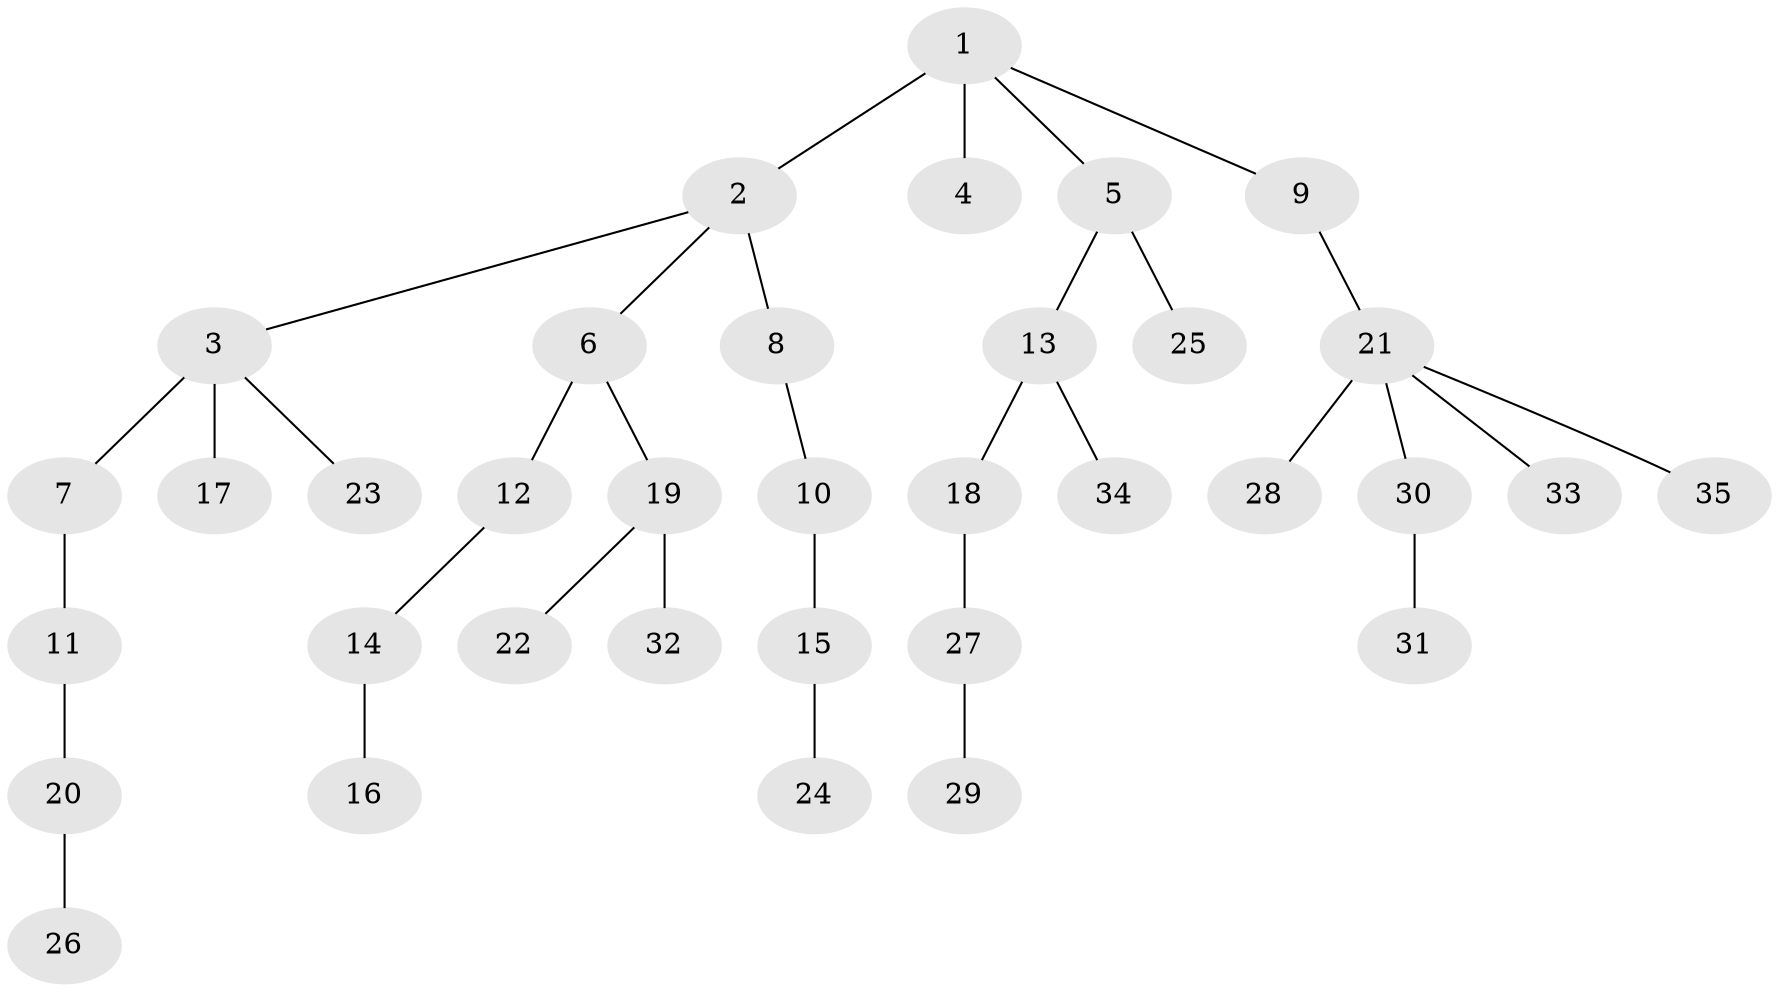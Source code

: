 // original degree distribution, {4: 0.07462686567164178, 5: 0.014925373134328358, 3: 0.1791044776119403, 2: 0.23880597014925373, 1: 0.47761194029850745, 7: 0.014925373134328358}
// Generated by graph-tools (version 1.1) at 2025/36/03/09/25 02:36:35]
// undirected, 35 vertices, 34 edges
graph export_dot {
graph [start="1"]
  node [color=gray90,style=filled];
  1;
  2;
  3;
  4;
  5;
  6;
  7;
  8;
  9;
  10;
  11;
  12;
  13;
  14;
  15;
  16;
  17;
  18;
  19;
  20;
  21;
  22;
  23;
  24;
  25;
  26;
  27;
  28;
  29;
  30;
  31;
  32;
  33;
  34;
  35;
  1 -- 2 [weight=1.0];
  1 -- 4 [weight=2.0];
  1 -- 5 [weight=1.0];
  1 -- 9 [weight=1.0];
  2 -- 3 [weight=1.0];
  2 -- 6 [weight=1.0];
  2 -- 8 [weight=1.0];
  3 -- 7 [weight=1.0];
  3 -- 17 [weight=3.0];
  3 -- 23 [weight=1.0];
  5 -- 13 [weight=1.0];
  5 -- 25 [weight=1.0];
  6 -- 12 [weight=2.0];
  6 -- 19 [weight=1.0];
  7 -- 11 [weight=1.0];
  8 -- 10 [weight=1.0];
  9 -- 21 [weight=1.0];
  10 -- 15 [weight=1.0];
  11 -- 20 [weight=1.0];
  12 -- 14 [weight=1.0];
  13 -- 18 [weight=1.0];
  13 -- 34 [weight=1.0];
  14 -- 16 [weight=1.0];
  15 -- 24 [weight=1.0];
  18 -- 27 [weight=2.0];
  19 -- 22 [weight=1.0];
  19 -- 32 [weight=1.0];
  20 -- 26 [weight=1.0];
  21 -- 28 [weight=2.0];
  21 -- 30 [weight=1.0];
  21 -- 33 [weight=1.0];
  21 -- 35 [weight=1.0];
  27 -- 29 [weight=1.0];
  30 -- 31 [weight=1.0];
}
